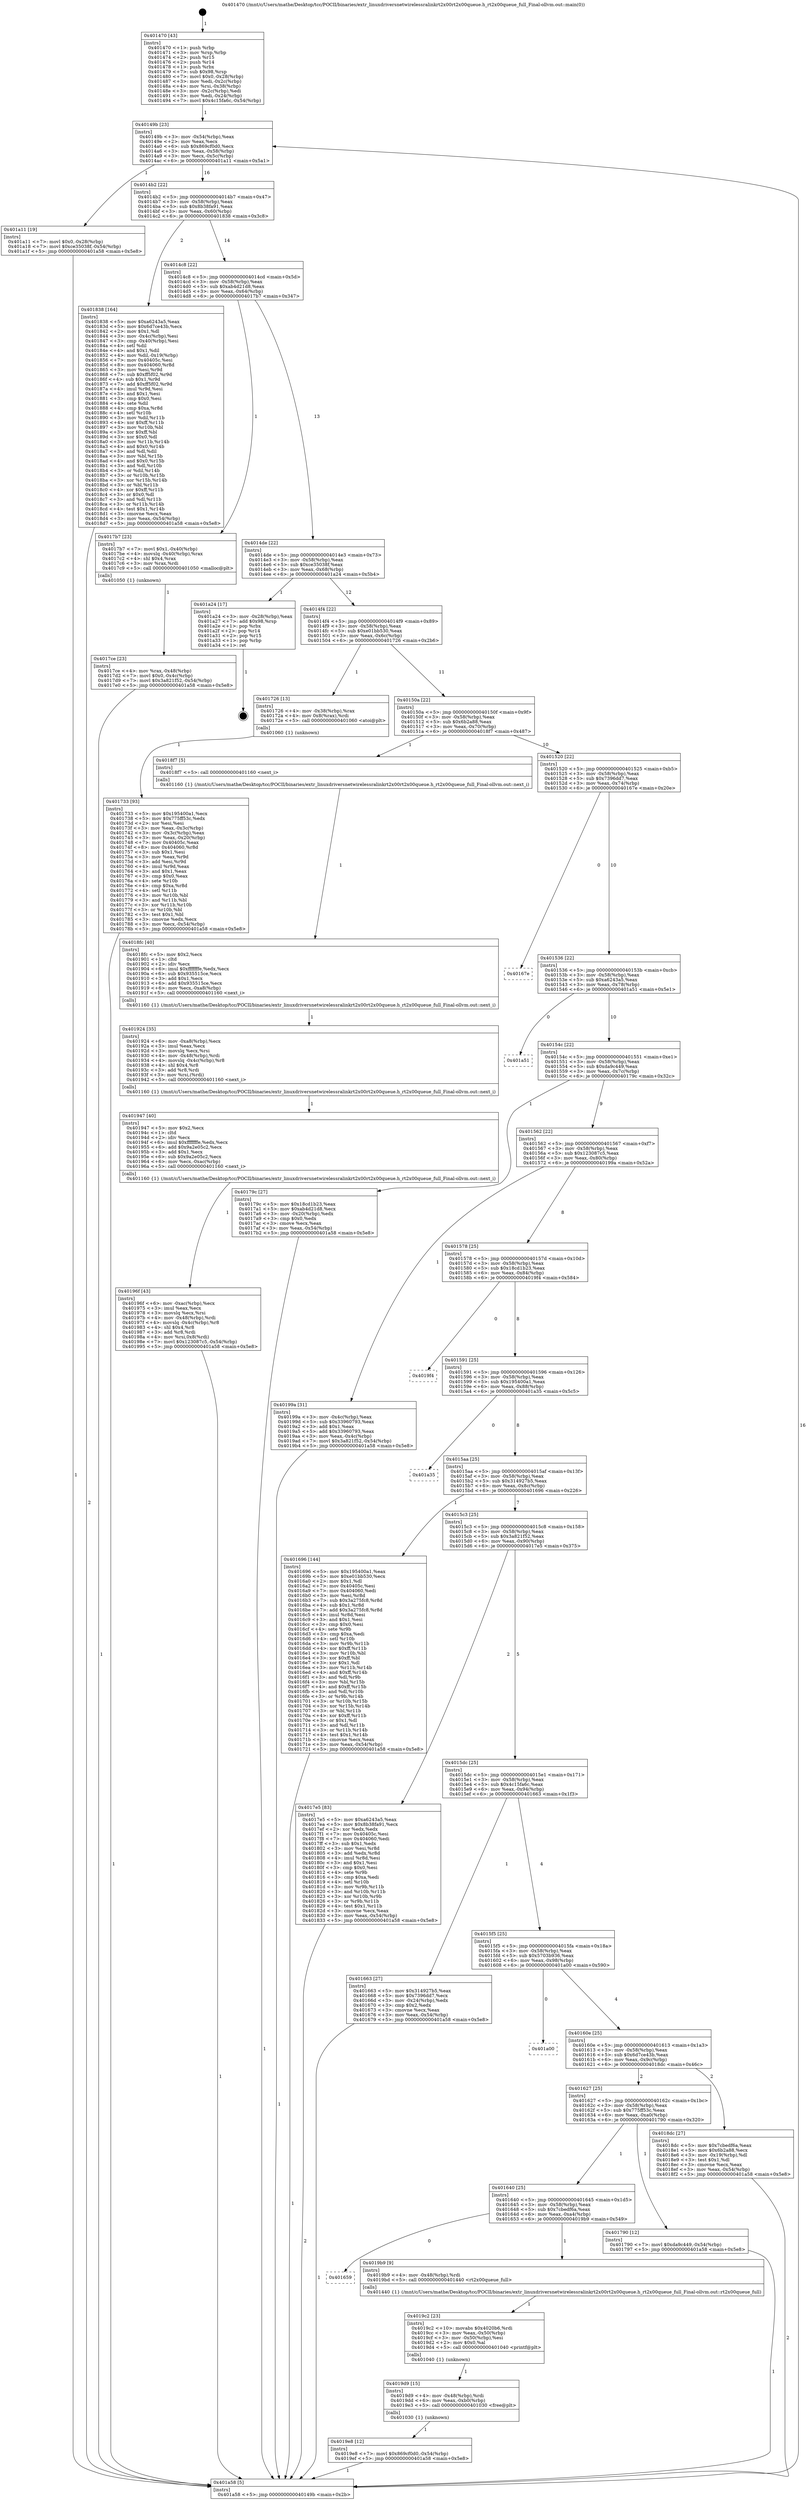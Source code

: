 digraph "0x401470" {
  label = "0x401470 (/mnt/c/Users/mathe/Desktop/tcc/POCII/binaries/extr_linuxdriversnetwirelessralinkrt2x00rt2x00queue.h_rt2x00queue_full_Final-ollvm.out::main(0))"
  labelloc = "t"
  node[shape=record]

  Entry [label="",width=0.3,height=0.3,shape=circle,fillcolor=black,style=filled]
  "0x40149b" [label="{
     0x40149b [23]\l
     | [instrs]\l
     &nbsp;&nbsp;0x40149b \<+3\>: mov -0x54(%rbp),%eax\l
     &nbsp;&nbsp;0x40149e \<+2\>: mov %eax,%ecx\l
     &nbsp;&nbsp;0x4014a0 \<+6\>: sub $0x869cf0d0,%ecx\l
     &nbsp;&nbsp;0x4014a6 \<+3\>: mov %eax,-0x58(%rbp)\l
     &nbsp;&nbsp;0x4014a9 \<+3\>: mov %ecx,-0x5c(%rbp)\l
     &nbsp;&nbsp;0x4014ac \<+6\>: je 0000000000401a11 \<main+0x5a1\>\l
  }"]
  "0x401a11" [label="{
     0x401a11 [19]\l
     | [instrs]\l
     &nbsp;&nbsp;0x401a11 \<+7\>: movl $0x0,-0x28(%rbp)\l
     &nbsp;&nbsp;0x401a18 \<+7\>: movl $0xce35038f,-0x54(%rbp)\l
     &nbsp;&nbsp;0x401a1f \<+5\>: jmp 0000000000401a58 \<main+0x5e8\>\l
  }"]
  "0x4014b2" [label="{
     0x4014b2 [22]\l
     | [instrs]\l
     &nbsp;&nbsp;0x4014b2 \<+5\>: jmp 00000000004014b7 \<main+0x47\>\l
     &nbsp;&nbsp;0x4014b7 \<+3\>: mov -0x58(%rbp),%eax\l
     &nbsp;&nbsp;0x4014ba \<+5\>: sub $0x8b38fa91,%eax\l
     &nbsp;&nbsp;0x4014bf \<+3\>: mov %eax,-0x60(%rbp)\l
     &nbsp;&nbsp;0x4014c2 \<+6\>: je 0000000000401838 \<main+0x3c8\>\l
  }"]
  Exit [label="",width=0.3,height=0.3,shape=circle,fillcolor=black,style=filled,peripheries=2]
  "0x401838" [label="{
     0x401838 [164]\l
     | [instrs]\l
     &nbsp;&nbsp;0x401838 \<+5\>: mov $0xa6243a5,%eax\l
     &nbsp;&nbsp;0x40183d \<+5\>: mov $0x6d7ce43b,%ecx\l
     &nbsp;&nbsp;0x401842 \<+2\>: mov $0x1,%dl\l
     &nbsp;&nbsp;0x401844 \<+3\>: mov -0x4c(%rbp),%esi\l
     &nbsp;&nbsp;0x401847 \<+3\>: cmp -0x40(%rbp),%esi\l
     &nbsp;&nbsp;0x40184a \<+4\>: setl %dil\l
     &nbsp;&nbsp;0x40184e \<+4\>: and $0x1,%dil\l
     &nbsp;&nbsp;0x401852 \<+4\>: mov %dil,-0x19(%rbp)\l
     &nbsp;&nbsp;0x401856 \<+7\>: mov 0x40405c,%esi\l
     &nbsp;&nbsp;0x40185d \<+8\>: mov 0x404060,%r8d\l
     &nbsp;&nbsp;0x401865 \<+3\>: mov %esi,%r9d\l
     &nbsp;&nbsp;0x401868 \<+7\>: sub $0xff5f02,%r9d\l
     &nbsp;&nbsp;0x40186f \<+4\>: sub $0x1,%r9d\l
     &nbsp;&nbsp;0x401873 \<+7\>: add $0xff5f02,%r9d\l
     &nbsp;&nbsp;0x40187a \<+4\>: imul %r9d,%esi\l
     &nbsp;&nbsp;0x40187e \<+3\>: and $0x1,%esi\l
     &nbsp;&nbsp;0x401881 \<+3\>: cmp $0x0,%esi\l
     &nbsp;&nbsp;0x401884 \<+4\>: sete %dil\l
     &nbsp;&nbsp;0x401888 \<+4\>: cmp $0xa,%r8d\l
     &nbsp;&nbsp;0x40188c \<+4\>: setl %r10b\l
     &nbsp;&nbsp;0x401890 \<+3\>: mov %dil,%r11b\l
     &nbsp;&nbsp;0x401893 \<+4\>: xor $0xff,%r11b\l
     &nbsp;&nbsp;0x401897 \<+3\>: mov %r10b,%bl\l
     &nbsp;&nbsp;0x40189a \<+3\>: xor $0xff,%bl\l
     &nbsp;&nbsp;0x40189d \<+3\>: xor $0x0,%dl\l
     &nbsp;&nbsp;0x4018a0 \<+3\>: mov %r11b,%r14b\l
     &nbsp;&nbsp;0x4018a3 \<+4\>: and $0x0,%r14b\l
     &nbsp;&nbsp;0x4018a7 \<+3\>: and %dl,%dil\l
     &nbsp;&nbsp;0x4018aa \<+3\>: mov %bl,%r15b\l
     &nbsp;&nbsp;0x4018ad \<+4\>: and $0x0,%r15b\l
     &nbsp;&nbsp;0x4018b1 \<+3\>: and %dl,%r10b\l
     &nbsp;&nbsp;0x4018b4 \<+3\>: or %dil,%r14b\l
     &nbsp;&nbsp;0x4018b7 \<+3\>: or %r10b,%r15b\l
     &nbsp;&nbsp;0x4018ba \<+3\>: xor %r15b,%r14b\l
     &nbsp;&nbsp;0x4018bd \<+3\>: or %bl,%r11b\l
     &nbsp;&nbsp;0x4018c0 \<+4\>: xor $0xff,%r11b\l
     &nbsp;&nbsp;0x4018c4 \<+3\>: or $0x0,%dl\l
     &nbsp;&nbsp;0x4018c7 \<+3\>: and %dl,%r11b\l
     &nbsp;&nbsp;0x4018ca \<+3\>: or %r11b,%r14b\l
     &nbsp;&nbsp;0x4018cd \<+4\>: test $0x1,%r14b\l
     &nbsp;&nbsp;0x4018d1 \<+3\>: cmovne %ecx,%eax\l
     &nbsp;&nbsp;0x4018d4 \<+3\>: mov %eax,-0x54(%rbp)\l
     &nbsp;&nbsp;0x4018d7 \<+5\>: jmp 0000000000401a58 \<main+0x5e8\>\l
  }"]
  "0x4014c8" [label="{
     0x4014c8 [22]\l
     | [instrs]\l
     &nbsp;&nbsp;0x4014c8 \<+5\>: jmp 00000000004014cd \<main+0x5d\>\l
     &nbsp;&nbsp;0x4014cd \<+3\>: mov -0x58(%rbp),%eax\l
     &nbsp;&nbsp;0x4014d0 \<+5\>: sub $0xab4d21d8,%eax\l
     &nbsp;&nbsp;0x4014d5 \<+3\>: mov %eax,-0x64(%rbp)\l
     &nbsp;&nbsp;0x4014d8 \<+6\>: je 00000000004017b7 \<main+0x347\>\l
  }"]
  "0x4019e8" [label="{
     0x4019e8 [12]\l
     | [instrs]\l
     &nbsp;&nbsp;0x4019e8 \<+7\>: movl $0x869cf0d0,-0x54(%rbp)\l
     &nbsp;&nbsp;0x4019ef \<+5\>: jmp 0000000000401a58 \<main+0x5e8\>\l
  }"]
  "0x4017b7" [label="{
     0x4017b7 [23]\l
     | [instrs]\l
     &nbsp;&nbsp;0x4017b7 \<+7\>: movl $0x1,-0x40(%rbp)\l
     &nbsp;&nbsp;0x4017be \<+4\>: movslq -0x40(%rbp),%rax\l
     &nbsp;&nbsp;0x4017c2 \<+4\>: shl $0x4,%rax\l
     &nbsp;&nbsp;0x4017c6 \<+3\>: mov %rax,%rdi\l
     &nbsp;&nbsp;0x4017c9 \<+5\>: call 0000000000401050 \<malloc@plt\>\l
     | [calls]\l
     &nbsp;&nbsp;0x401050 \{1\} (unknown)\l
  }"]
  "0x4014de" [label="{
     0x4014de [22]\l
     | [instrs]\l
     &nbsp;&nbsp;0x4014de \<+5\>: jmp 00000000004014e3 \<main+0x73\>\l
     &nbsp;&nbsp;0x4014e3 \<+3\>: mov -0x58(%rbp),%eax\l
     &nbsp;&nbsp;0x4014e6 \<+5\>: sub $0xce35038f,%eax\l
     &nbsp;&nbsp;0x4014eb \<+3\>: mov %eax,-0x68(%rbp)\l
     &nbsp;&nbsp;0x4014ee \<+6\>: je 0000000000401a24 \<main+0x5b4\>\l
  }"]
  "0x4019d9" [label="{
     0x4019d9 [15]\l
     | [instrs]\l
     &nbsp;&nbsp;0x4019d9 \<+4\>: mov -0x48(%rbp),%rdi\l
     &nbsp;&nbsp;0x4019dd \<+6\>: mov %eax,-0xb0(%rbp)\l
     &nbsp;&nbsp;0x4019e3 \<+5\>: call 0000000000401030 \<free@plt\>\l
     | [calls]\l
     &nbsp;&nbsp;0x401030 \{1\} (unknown)\l
  }"]
  "0x401a24" [label="{
     0x401a24 [17]\l
     | [instrs]\l
     &nbsp;&nbsp;0x401a24 \<+3\>: mov -0x28(%rbp),%eax\l
     &nbsp;&nbsp;0x401a27 \<+7\>: add $0x98,%rsp\l
     &nbsp;&nbsp;0x401a2e \<+1\>: pop %rbx\l
     &nbsp;&nbsp;0x401a2f \<+2\>: pop %r14\l
     &nbsp;&nbsp;0x401a31 \<+2\>: pop %r15\l
     &nbsp;&nbsp;0x401a33 \<+1\>: pop %rbp\l
     &nbsp;&nbsp;0x401a34 \<+1\>: ret\l
  }"]
  "0x4014f4" [label="{
     0x4014f4 [22]\l
     | [instrs]\l
     &nbsp;&nbsp;0x4014f4 \<+5\>: jmp 00000000004014f9 \<main+0x89\>\l
     &nbsp;&nbsp;0x4014f9 \<+3\>: mov -0x58(%rbp),%eax\l
     &nbsp;&nbsp;0x4014fc \<+5\>: sub $0xe01bb530,%eax\l
     &nbsp;&nbsp;0x401501 \<+3\>: mov %eax,-0x6c(%rbp)\l
     &nbsp;&nbsp;0x401504 \<+6\>: je 0000000000401726 \<main+0x2b6\>\l
  }"]
  "0x4019c2" [label="{
     0x4019c2 [23]\l
     | [instrs]\l
     &nbsp;&nbsp;0x4019c2 \<+10\>: movabs $0x4020b6,%rdi\l
     &nbsp;&nbsp;0x4019cc \<+3\>: mov %eax,-0x50(%rbp)\l
     &nbsp;&nbsp;0x4019cf \<+3\>: mov -0x50(%rbp),%esi\l
     &nbsp;&nbsp;0x4019d2 \<+2\>: mov $0x0,%al\l
     &nbsp;&nbsp;0x4019d4 \<+5\>: call 0000000000401040 \<printf@plt\>\l
     | [calls]\l
     &nbsp;&nbsp;0x401040 \{1\} (unknown)\l
  }"]
  "0x401726" [label="{
     0x401726 [13]\l
     | [instrs]\l
     &nbsp;&nbsp;0x401726 \<+4\>: mov -0x38(%rbp),%rax\l
     &nbsp;&nbsp;0x40172a \<+4\>: mov 0x8(%rax),%rdi\l
     &nbsp;&nbsp;0x40172e \<+5\>: call 0000000000401060 \<atoi@plt\>\l
     | [calls]\l
     &nbsp;&nbsp;0x401060 \{1\} (unknown)\l
  }"]
  "0x40150a" [label="{
     0x40150a [22]\l
     | [instrs]\l
     &nbsp;&nbsp;0x40150a \<+5\>: jmp 000000000040150f \<main+0x9f\>\l
     &nbsp;&nbsp;0x40150f \<+3\>: mov -0x58(%rbp),%eax\l
     &nbsp;&nbsp;0x401512 \<+5\>: sub $0x6b2a88,%eax\l
     &nbsp;&nbsp;0x401517 \<+3\>: mov %eax,-0x70(%rbp)\l
     &nbsp;&nbsp;0x40151a \<+6\>: je 00000000004018f7 \<main+0x487\>\l
  }"]
  "0x401659" [label="{
     0x401659\l
  }", style=dashed]
  "0x4018f7" [label="{
     0x4018f7 [5]\l
     | [instrs]\l
     &nbsp;&nbsp;0x4018f7 \<+5\>: call 0000000000401160 \<next_i\>\l
     | [calls]\l
     &nbsp;&nbsp;0x401160 \{1\} (/mnt/c/Users/mathe/Desktop/tcc/POCII/binaries/extr_linuxdriversnetwirelessralinkrt2x00rt2x00queue.h_rt2x00queue_full_Final-ollvm.out::next_i)\l
  }"]
  "0x401520" [label="{
     0x401520 [22]\l
     | [instrs]\l
     &nbsp;&nbsp;0x401520 \<+5\>: jmp 0000000000401525 \<main+0xb5\>\l
     &nbsp;&nbsp;0x401525 \<+3\>: mov -0x58(%rbp),%eax\l
     &nbsp;&nbsp;0x401528 \<+5\>: sub $0x7396dd7,%eax\l
     &nbsp;&nbsp;0x40152d \<+3\>: mov %eax,-0x74(%rbp)\l
     &nbsp;&nbsp;0x401530 \<+6\>: je 000000000040167e \<main+0x20e\>\l
  }"]
  "0x4019b9" [label="{
     0x4019b9 [9]\l
     | [instrs]\l
     &nbsp;&nbsp;0x4019b9 \<+4\>: mov -0x48(%rbp),%rdi\l
     &nbsp;&nbsp;0x4019bd \<+5\>: call 0000000000401440 \<rt2x00queue_full\>\l
     | [calls]\l
     &nbsp;&nbsp;0x401440 \{1\} (/mnt/c/Users/mathe/Desktop/tcc/POCII/binaries/extr_linuxdriversnetwirelessralinkrt2x00rt2x00queue.h_rt2x00queue_full_Final-ollvm.out::rt2x00queue_full)\l
  }"]
  "0x40167e" [label="{
     0x40167e\l
  }", style=dashed]
  "0x401536" [label="{
     0x401536 [22]\l
     | [instrs]\l
     &nbsp;&nbsp;0x401536 \<+5\>: jmp 000000000040153b \<main+0xcb\>\l
     &nbsp;&nbsp;0x40153b \<+3\>: mov -0x58(%rbp),%eax\l
     &nbsp;&nbsp;0x40153e \<+5\>: sub $0xa6243a5,%eax\l
     &nbsp;&nbsp;0x401543 \<+3\>: mov %eax,-0x78(%rbp)\l
     &nbsp;&nbsp;0x401546 \<+6\>: je 0000000000401a51 \<main+0x5e1\>\l
  }"]
  "0x40196f" [label="{
     0x40196f [43]\l
     | [instrs]\l
     &nbsp;&nbsp;0x40196f \<+6\>: mov -0xac(%rbp),%ecx\l
     &nbsp;&nbsp;0x401975 \<+3\>: imul %eax,%ecx\l
     &nbsp;&nbsp;0x401978 \<+3\>: movslq %ecx,%rsi\l
     &nbsp;&nbsp;0x40197b \<+4\>: mov -0x48(%rbp),%rdi\l
     &nbsp;&nbsp;0x40197f \<+4\>: movslq -0x4c(%rbp),%r8\l
     &nbsp;&nbsp;0x401983 \<+4\>: shl $0x4,%r8\l
     &nbsp;&nbsp;0x401987 \<+3\>: add %r8,%rdi\l
     &nbsp;&nbsp;0x40198a \<+4\>: mov %rsi,0x8(%rdi)\l
     &nbsp;&nbsp;0x40198e \<+7\>: movl $0x123087c5,-0x54(%rbp)\l
     &nbsp;&nbsp;0x401995 \<+5\>: jmp 0000000000401a58 \<main+0x5e8\>\l
  }"]
  "0x401a51" [label="{
     0x401a51\l
  }", style=dashed]
  "0x40154c" [label="{
     0x40154c [22]\l
     | [instrs]\l
     &nbsp;&nbsp;0x40154c \<+5\>: jmp 0000000000401551 \<main+0xe1\>\l
     &nbsp;&nbsp;0x401551 \<+3\>: mov -0x58(%rbp),%eax\l
     &nbsp;&nbsp;0x401554 \<+5\>: sub $0xda9c449,%eax\l
     &nbsp;&nbsp;0x401559 \<+3\>: mov %eax,-0x7c(%rbp)\l
     &nbsp;&nbsp;0x40155c \<+6\>: je 000000000040179c \<main+0x32c\>\l
  }"]
  "0x401947" [label="{
     0x401947 [40]\l
     | [instrs]\l
     &nbsp;&nbsp;0x401947 \<+5\>: mov $0x2,%ecx\l
     &nbsp;&nbsp;0x40194c \<+1\>: cltd\l
     &nbsp;&nbsp;0x40194d \<+2\>: idiv %ecx\l
     &nbsp;&nbsp;0x40194f \<+6\>: imul $0xfffffffe,%edx,%ecx\l
     &nbsp;&nbsp;0x401955 \<+6\>: add $0x9a2e05c2,%ecx\l
     &nbsp;&nbsp;0x40195b \<+3\>: add $0x1,%ecx\l
     &nbsp;&nbsp;0x40195e \<+6\>: sub $0x9a2e05c2,%ecx\l
     &nbsp;&nbsp;0x401964 \<+6\>: mov %ecx,-0xac(%rbp)\l
     &nbsp;&nbsp;0x40196a \<+5\>: call 0000000000401160 \<next_i\>\l
     | [calls]\l
     &nbsp;&nbsp;0x401160 \{1\} (/mnt/c/Users/mathe/Desktop/tcc/POCII/binaries/extr_linuxdriversnetwirelessralinkrt2x00rt2x00queue.h_rt2x00queue_full_Final-ollvm.out::next_i)\l
  }"]
  "0x40179c" [label="{
     0x40179c [27]\l
     | [instrs]\l
     &nbsp;&nbsp;0x40179c \<+5\>: mov $0x18cd1b23,%eax\l
     &nbsp;&nbsp;0x4017a1 \<+5\>: mov $0xab4d21d8,%ecx\l
     &nbsp;&nbsp;0x4017a6 \<+3\>: mov -0x20(%rbp),%edx\l
     &nbsp;&nbsp;0x4017a9 \<+3\>: cmp $0x0,%edx\l
     &nbsp;&nbsp;0x4017ac \<+3\>: cmove %ecx,%eax\l
     &nbsp;&nbsp;0x4017af \<+3\>: mov %eax,-0x54(%rbp)\l
     &nbsp;&nbsp;0x4017b2 \<+5\>: jmp 0000000000401a58 \<main+0x5e8\>\l
  }"]
  "0x401562" [label="{
     0x401562 [22]\l
     | [instrs]\l
     &nbsp;&nbsp;0x401562 \<+5\>: jmp 0000000000401567 \<main+0xf7\>\l
     &nbsp;&nbsp;0x401567 \<+3\>: mov -0x58(%rbp),%eax\l
     &nbsp;&nbsp;0x40156a \<+5\>: sub $0x123087c5,%eax\l
     &nbsp;&nbsp;0x40156f \<+3\>: mov %eax,-0x80(%rbp)\l
     &nbsp;&nbsp;0x401572 \<+6\>: je 000000000040199a \<main+0x52a\>\l
  }"]
  "0x401924" [label="{
     0x401924 [35]\l
     | [instrs]\l
     &nbsp;&nbsp;0x401924 \<+6\>: mov -0xa8(%rbp),%ecx\l
     &nbsp;&nbsp;0x40192a \<+3\>: imul %eax,%ecx\l
     &nbsp;&nbsp;0x40192d \<+3\>: movslq %ecx,%rsi\l
     &nbsp;&nbsp;0x401930 \<+4\>: mov -0x48(%rbp),%rdi\l
     &nbsp;&nbsp;0x401934 \<+4\>: movslq -0x4c(%rbp),%r8\l
     &nbsp;&nbsp;0x401938 \<+4\>: shl $0x4,%r8\l
     &nbsp;&nbsp;0x40193c \<+3\>: add %r8,%rdi\l
     &nbsp;&nbsp;0x40193f \<+3\>: mov %rsi,(%rdi)\l
     &nbsp;&nbsp;0x401942 \<+5\>: call 0000000000401160 \<next_i\>\l
     | [calls]\l
     &nbsp;&nbsp;0x401160 \{1\} (/mnt/c/Users/mathe/Desktop/tcc/POCII/binaries/extr_linuxdriversnetwirelessralinkrt2x00rt2x00queue.h_rt2x00queue_full_Final-ollvm.out::next_i)\l
  }"]
  "0x40199a" [label="{
     0x40199a [31]\l
     | [instrs]\l
     &nbsp;&nbsp;0x40199a \<+3\>: mov -0x4c(%rbp),%eax\l
     &nbsp;&nbsp;0x40199d \<+5\>: sub $0x33960793,%eax\l
     &nbsp;&nbsp;0x4019a2 \<+3\>: add $0x1,%eax\l
     &nbsp;&nbsp;0x4019a5 \<+5\>: add $0x33960793,%eax\l
     &nbsp;&nbsp;0x4019aa \<+3\>: mov %eax,-0x4c(%rbp)\l
     &nbsp;&nbsp;0x4019ad \<+7\>: movl $0x3a821f52,-0x54(%rbp)\l
     &nbsp;&nbsp;0x4019b4 \<+5\>: jmp 0000000000401a58 \<main+0x5e8\>\l
  }"]
  "0x401578" [label="{
     0x401578 [25]\l
     | [instrs]\l
     &nbsp;&nbsp;0x401578 \<+5\>: jmp 000000000040157d \<main+0x10d\>\l
     &nbsp;&nbsp;0x40157d \<+3\>: mov -0x58(%rbp),%eax\l
     &nbsp;&nbsp;0x401580 \<+5\>: sub $0x18cd1b23,%eax\l
     &nbsp;&nbsp;0x401585 \<+6\>: mov %eax,-0x84(%rbp)\l
     &nbsp;&nbsp;0x40158b \<+6\>: je 00000000004019f4 \<main+0x584\>\l
  }"]
  "0x4018fc" [label="{
     0x4018fc [40]\l
     | [instrs]\l
     &nbsp;&nbsp;0x4018fc \<+5\>: mov $0x2,%ecx\l
     &nbsp;&nbsp;0x401901 \<+1\>: cltd\l
     &nbsp;&nbsp;0x401902 \<+2\>: idiv %ecx\l
     &nbsp;&nbsp;0x401904 \<+6\>: imul $0xfffffffe,%edx,%ecx\l
     &nbsp;&nbsp;0x40190a \<+6\>: sub $0x935515ce,%ecx\l
     &nbsp;&nbsp;0x401910 \<+3\>: add $0x1,%ecx\l
     &nbsp;&nbsp;0x401913 \<+6\>: add $0x935515ce,%ecx\l
     &nbsp;&nbsp;0x401919 \<+6\>: mov %ecx,-0xa8(%rbp)\l
     &nbsp;&nbsp;0x40191f \<+5\>: call 0000000000401160 \<next_i\>\l
     | [calls]\l
     &nbsp;&nbsp;0x401160 \{1\} (/mnt/c/Users/mathe/Desktop/tcc/POCII/binaries/extr_linuxdriversnetwirelessralinkrt2x00rt2x00queue.h_rt2x00queue_full_Final-ollvm.out::next_i)\l
  }"]
  "0x4019f4" [label="{
     0x4019f4\l
  }", style=dashed]
  "0x401591" [label="{
     0x401591 [25]\l
     | [instrs]\l
     &nbsp;&nbsp;0x401591 \<+5\>: jmp 0000000000401596 \<main+0x126\>\l
     &nbsp;&nbsp;0x401596 \<+3\>: mov -0x58(%rbp),%eax\l
     &nbsp;&nbsp;0x401599 \<+5\>: sub $0x195400a1,%eax\l
     &nbsp;&nbsp;0x40159e \<+6\>: mov %eax,-0x88(%rbp)\l
     &nbsp;&nbsp;0x4015a4 \<+6\>: je 0000000000401a35 \<main+0x5c5\>\l
  }"]
  "0x4017ce" [label="{
     0x4017ce [23]\l
     | [instrs]\l
     &nbsp;&nbsp;0x4017ce \<+4\>: mov %rax,-0x48(%rbp)\l
     &nbsp;&nbsp;0x4017d2 \<+7\>: movl $0x0,-0x4c(%rbp)\l
     &nbsp;&nbsp;0x4017d9 \<+7\>: movl $0x3a821f52,-0x54(%rbp)\l
     &nbsp;&nbsp;0x4017e0 \<+5\>: jmp 0000000000401a58 \<main+0x5e8\>\l
  }"]
  "0x401a35" [label="{
     0x401a35\l
  }", style=dashed]
  "0x4015aa" [label="{
     0x4015aa [25]\l
     | [instrs]\l
     &nbsp;&nbsp;0x4015aa \<+5\>: jmp 00000000004015af \<main+0x13f\>\l
     &nbsp;&nbsp;0x4015af \<+3\>: mov -0x58(%rbp),%eax\l
     &nbsp;&nbsp;0x4015b2 \<+5\>: sub $0x314927b5,%eax\l
     &nbsp;&nbsp;0x4015b7 \<+6\>: mov %eax,-0x8c(%rbp)\l
     &nbsp;&nbsp;0x4015bd \<+6\>: je 0000000000401696 \<main+0x226\>\l
  }"]
  "0x401640" [label="{
     0x401640 [25]\l
     | [instrs]\l
     &nbsp;&nbsp;0x401640 \<+5\>: jmp 0000000000401645 \<main+0x1d5\>\l
     &nbsp;&nbsp;0x401645 \<+3\>: mov -0x58(%rbp),%eax\l
     &nbsp;&nbsp;0x401648 \<+5\>: sub $0x7cbedf6a,%eax\l
     &nbsp;&nbsp;0x40164d \<+6\>: mov %eax,-0xa4(%rbp)\l
     &nbsp;&nbsp;0x401653 \<+6\>: je 00000000004019b9 \<main+0x549\>\l
  }"]
  "0x401696" [label="{
     0x401696 [144]\l
     | [instrs]\l
     &nbsp;&nbsp;0x401696 \<+5\>: mov $0x195400a1,%eax\l
     &nbsp;&nbsp;0x40169b \<+5\>: mov $0xe01bb530,%ecx\l
     &nbsp;&nbsp;0x4016a0 \<+2\>: mov $0x1,%dl\l
     &nbsp;&nbsp;0x4016a2 \<+7\>: mov 0x40405c,%esi\l
     &nbsp;&nbsp;0x4016a9 \<+7\>: mov 0x404060,%edi\l
     &nbsp;&nbsp;0x4016b0 \<+3\>: mov %esi,%r8d\l
     &nbsp;&nbsp;0x4016b3 \<+7\>: sub $0x3a275fc8,%r8d\l
     &nbsp;&nbsp;0x4016ba \<+4\>: sub $0x1,%r8d\l
     &nbsp;&nbsp;0x4016be \<+7\>: add $0x3a275fc8,%r8d\l
     &nbsp;&nbsp;0x4016c5 \<+4\>: imul %r8d,%esi\l
     &nbsp;&nbsp;0x4016c9 \<+3\>: and $0x1,%esi\l
     &nbsp;&nbsp;0x4016cc \<+3\>: cmp $0x0,%esi\l
     &nbsp;&nbsp;0x4016cf \<+4\>: sete %r9b\l
     &nbsp;&nbsp;0x4016d3 \<+3\>: cmp $0xa,%edi\l
     &nbsp;&nbsp;0x4016d6 \<+4\>: setl %r10b\l
     &nbsp;&nbsp;0x4016da \<+3\>: mov %r9b,%r11b\l
     &nbsp;&nbsp;0x4016dd \<+4\>: xor $0xff,%r11b\l
     &nbsp;&nbsp;0x4016e1 \<+3\>: mov %r10b,%bl\l
     &nbsp;&nbsp;0x4016e4 \<+3\>: xor $0xff,%bl\l
     &nbsp;&nbsp;0x4016e7 \<+3\>: xor $0x1,%dl\l
     &nbsp;&nbsp;0x4016ea \<+3\>: mov %r11b,%r14b\l
     &nbsp;&nbsp;0x4016ed \<+4\>: and $0xff,%r14b\l
     &nbsp;&nbsp;0x4016f1 \<+3\>: and %dl,%r9b\l
     &nbsp;&nbsp;0x4016f4 \<+3\>: mov %bl,%r15b\l
     &nbsp;&nbsp;0x4016f7 \<+4\>: and $0xff,%r15b\l
     &nbsp;&nbsp;0x4016fb \<+3\>: and %dl,%r10b\l
     &nbsp;&nbsp;0x4016fe \<+3\>: or %r9b,%r14b\l
     &nbsp;&nbsp;0x401701 \<+3\>: or %r10b,%r15b\l
     &nbsp;&nbsp;0x401704 \<+3\>: xor %r15b,%r14b\l
     &nbsp;&nbsp;0x401707 \<+3\>: or %bl,%r11b\l
     &nbsp;&nbsp;0x40170a \<+4\>: xor $0xff,%r11b\l
     &nbsp;&nbsp;0x40170e \<+3\>: or $0x1,%dl\l
     &nbsp;&nbsp;0x401711 \<+3\>: and %dl,%r11b\l
     &nbsp;&nbsp;0x401714 \<+3\>: or %r11b,%r14b\l
     &nbsp;&nbsp;0x401717 \<+4\>: test $0x1,%r14b\l
     &nbsp;&nbsp;0x40171b \<+3\>: cmovne %ecx,%eax\l
     &nbsp;&nbsp;0x40171e \<+3\>: mov %eax,-0x54(%rbp)\l
     &nbsp;&nbsp;0x401721 \<+5\>: jmp 0000000000401a58 \<main+0x5e8\>\l
  }"]
  "0x4015c3" [label="{
     0x4015c3 [25]\l
     | [instrs]\l
     &nbsp;&nbsp;0x4015c3 \<+5\>: jmp 00000000004015c8 \<main+0x158\>\l
     &nbsp;&nbsp;0x4015c8 \<+3\>: mov -0x58(%rbp),%eax\l
     &nbsp;&nbsp;0x4015cb \<+5\>: sub $0x3a821f52,%eax\l
     &nbsp;&nbsp;0x4015d0 \<+6\>: mov %eax,-0x90(%rbp)\l
     &nbsp;&nbsp;0x4015d6 \<+6\>: je 00000000004017e5 \<main+0x375\>\l
  }"]
  "0x401790" [label="{
     0x401790 [12]\l
     | [instrs]\l
     &nbsp;&nbsp;0x401790 \<+7\>: movl $0xda9c449,-0x54(%rbp)\l
     &nbsp;&nbsp;0x401797 \<+5\>: jmp 0000000000401a58 \<main+0x5e8\>\l
  }"]
  "0x4017e5" [label="{
     0x4017e5 [83]\l
     | [instrs]\l
     &nbsp;&nbsp;0x4017e5 \<+5\>: mov $0xa6243a5,%eax\l
     &nbsp;&nbsp;0x4017ea \<+5\>: mov $0x8b38fa91,%ecx\l
     &nbsp;&nbsp;0x4017ef \<+2\>: xor %edx,%edx\l
     &nbsp;&nbsp;0x4017f1 \<+7\>: mov 0x40405c,%esi\l
     &nbsp;&nbsp;0x4017f8 \<+7\>: mov 0x404060,%edi\l
     &nbsp;&nbsp;0x4017ff \<+3\>: sub $0x1,%edx\l
     &nbsp;&nbsp;0x401802 \<+3\>: mov %esi,%r8d\l
     &nbsp;&nbsp;0x401805 \<+3\>: add %edx,%r8d\l
     &nbsp;&nbsp;0x401808 \<+4\>: imul %r8d,%esi\l
     &nbsp;&nbsp;0x40180c \<+3\>: and $0x1,%esi\l
     &nbsp;&nbsp;0x40180f \<+3\>: cmp $0x0,%esi\l
     &nbsp;&nbsp;0x401812 \<+4\>: sete %r9b\l
     &nbsp;&nbsp;0x401816 \<+3\>: cmp $0xa,%edi\l
     &nbsp;&nbsp;0x401819 \<+4\>: setl %r10b\l
     &nbsp;&nbsp;0x40181d \<+3\>: mov %r9b,%r11b\l
     &nbsp;&nbsp;0x401820 \<+3\>: and %r10b,%r11b\l
     &nbsp;&nbsp;0x401823 \<+3\>: xor %r10b,%r9b\l
     &nbsp;&nbsp;0x401826 \<+3\>: or %r9b,%r11b\l
     &nbsp;&nbsp;0x401829 \<+4\>: test $0x1,%r11b\l
     &nbsp;&nbsp;0x40182d \<+3\>: cmovne %ecx,%eax\l
     &nbsp;&nbsp;0x401830 \<+3\>: mov %eax,-0x54(%rbp)\l
     &nbsp;&nbsp;0x401833 \<+5\>: jmp 0000000000401a58 \<main+0x5e8\>\l
  }"]
  "0x4015dc" [label="{
     0x4015dc [25]\l
     | [instrs]\l
     &nbsp;&nbsp;0x4015dc \<+5\>: jmp 00000000004015e1 \<main+0x171\>\l
     &nbsp;&nbsp;0x4015e1 \<+3\>: mov -0x58(%rbp),%eax\l
     &nbsp;&nbsp;0x4015e4 \<+5\>: sub $0x4c15fa6c,%eax\l
     &nbsp;&nbsp;0x4015e9 \<+6\>: mov %eax,-0x94(%rbp)\l
     &nbsp;&nbsp;0x4015ef \<+6\>: je 0000000000401663 \<main+0x1f3\>\l
  }"]
  "0x401627" [label="{
     0x401627 [25]\l
     | [instrs]\l
     &nbsp;&nbsp;0x401627 \<+5\>: jmp 000000000040162c \<main+0x1bc\>\l
     &nbsp;&nbsp;0x40162c \<+3\>: mov -0x58(%rbp),%eax\l
     &nbsp;&nbsp;0x40162f \<+5\>: sub $0x775ff53c,%eax\l
     &nbsp;&nbsp;0x401634 \<+6\>: mov %eax,-0xa0(%rbp)\l
     &nbsp;&nbsp;0x40163a \<+6\>: je 0000000000401790 \<main+0x320\>\l
  }"]
  "0x401663" [label="{
     0x401663 [27]\l
     | [instrs]\l
     &nbsp;&nbsp;0x401663 \<+5\>: mov $0x314927b5,%eax\l
     &nbsp;&nbsp;0x401668 \<+5\>: mov $0x7396dd7,%ecx\l
     &nbsp;&nbsp;0x40166d \<+3\>: mov -0x24(%rbp),%edx\l
     &nbsp;&nbsp;0x401670 \<+3\>: cmp $0x2,%edx\l
     &nbsp;&nbsp;0x401673 \<+3\>: cmovne %ecx,%eax\l
     &nbsp;&nbsp;0x401676 \<+3\>: mov %eax,-0x54(%rbp)\l
     &nbsp;&nbsp;0x401679 \<+5\>: jmp 0000000000401a58 \<main+0x5e8\>\l
  }"]
  "0x4015f5" [label="{
     0x4015f5 [25]\l
     | [instrs]\l
     &nbsp;&nbsp;0x4015f5 \<+5\>: jmp 00000000004015fa \<main+0x18a\>\l
     &nbsp;&nbsp;0x4015fa \<+3\>: mov -0x58(%rbp),%eax\l
     &nbsp;&nbsp;0x4015fd \<+5\>: sub $0x5703b936,%eax\l
     &nbsp;&nbsp;0x401602 \<+6\>: mov %eax,-0x98(%rbp)\l
     &nbsp;&nbsp;0x401608 \<+6\>: je 0000000000401a00 \<main+0x590\>\l
  }"]
  "0x401a58" [label="{
     0x401a58 [5]\l
     | [instrs]\l
     &nbsp;&nbsp;0x401a58 \<+5\>: jmp 000000000040149b \<main+0x2b\>\l
  }"]
  "0x401470" [label="{
     0x401470 [43]\l
     | [instrs]\l
     &nbsp;&nbsp;0x401470 \<+1\>: push %rbp\l
     &nbsp;&nbsp;0x401471 \<+3\>: mov %rsp,%rbp\l
     &nbsp;&nbsp;0x401474 \<+2\>: push %r15\l
     &nbsp;&nbsp;0x401476 \<+2\>: push %r14\l
     &nbsp;&nbsp;0x401478 \<+1\>: push %rbx\l
     &nbsp;&nbsp;0x401479 \<+7\>: sub $0x98,%rsp\l
     &nbsp;&nbsp;0x401480 \<+7\>: movl $0x0,-0x28(%rbp)\l
     &nbsp;&nbsp;0x401487 \<+3\>: mov %edi,-0x2c(%rbp)\l
     &nbsp;&nbsp;0x40148a \<+4\>: mov %rsi,-0x38(%rbp)\l
     &nbsp;&nbsp;0x40148e \<+3\>: mov -0x2c(%rbp),%edi\l
     &nbsp;&nbsp;0x401491 \<+3\>: mov %edi,-0x24(%rbp)\l
     &nbsp;&nbsp;0x401494 \<+7\>: movl $0x4c15fa6c,-0x54(%rbp)\l
  }"]
  "0x401733" [label="{
     0x401733 [93]\l
     | [instrs]\l
     &nbsp;&nbsp;0x401733 \<+5\>: mov $0x195400a1,%ecx\l
     &nbsp;&nbsp;0x401738 \<+5\>: mov $0x775ff53c,%edx\l
     &nbsp;&nbsp;0x40173d \<+2\>: xor %esi,%esi\l
     &nbsp;&nbsp;0x40173f \<+3\>: mov %eax,-0x3c(%rbp)\l
     &nbsp;&nbsp;0x401742 \<+3\>: mov -0x3c(%rbp),%eax\l
     &nbsp;&nbsp;0x401745 \<+3\>: mov %eax,-0x20(%rbp)\l
     &nbsp;&nbsp;0x401748 \<+7\>: mov 0x40405c,%eax\l
     &nbsp;&nbsp;0x40174f \<+8\>: mov 0x404060,%r8d\l
     &nbsp;&nbsp;0x401757 \<+3\>: sub $0x1,%esi\l
     &nbsp;&nbsp;0x40175a \<+3\>: mov %eax,%r9d\l
     &nbsp;&nbsp;0x40175d \<+3\>: add %esi,%r9d\l
     &nbsp;&nbsp;0x401760 \<+4\>: imul %r9d,%eax\l
     &nbsp;&nbsp;0x401764 \<+3\>: and $0x1,%eax\l
     &nbsp;&nbsp;0x401767 \<+3\>: cmp $0x0,%eax\l
     &nbsp;&nbsp;0x40176a \<+4\>: sete %r10b\l
     &nbsp;&nbsp;0x40176e \<+4\>: cmp $0xa,%r8d\l
     &nbsp;&nbsp;0x401772 \<+4\>: setl %r11b\l
     &nbsp;&nbsp;0x401776 \<+3\>: mov %r10b,%bl\l
     &nbsp;&nbsp;0x401779 \<+3\>: and %r11b,%bl\l
     &nbsp;&nbsp;0x40177c \<+3\>: xor %r11b,%r10b\l
     &nbsp;&nbsp;0x40177f \<+3\>: or %r10b,%bl\l
     &nbsp;&nbsp;0x401782 \<+3\>: test $0x1,%bl\l
     &nbsp;&nbsp;0x401785 \<+3\>: cmovne %edx,%ecx\l
     &nbsp;&nbsp;0x401788 \<+3\>: mov %ecx,-0x54(%rbp)\l
     &nbsp;&nbsp;0x40178b \<+5\>: jmp 0000000000401a58 \<main+0x5e8\>\l
  }"]
  "0x4018dc" [label="{
     0x4018dc [27]\l
     | [instrs]\l
     &nbsp;&nbsp;0x4018dc \<+5\>: mov $0x7cbedf6a,%eax\l
     &nbsp;&nbsp;0x4018e1 \<+5\>: mov $0x6b2a88,%ecx\l
     &nbsp;&nbsp;0x4018e6 \<+3\>: mov -0x19(%rbp),%dl\l
     &nbsp;&nbsp;0x4018e9 \<+3\>: test $0x1,%dl\l
     &nbsp;&nbsp;0x4018ec \<+3\>: cmovne %ecx,%eax\l
     &nbsp;&nbsp;0x4018ef \<+3\>: mov %eax,-0x54(%rbp)\l
     &nbsp;&nbsp;0x4018f2 \<+5\>: jmp 0000000000401a58 \<main+0x5e8\>\l
  }"]
  "0x401a00" [label="{
     0x401a00\l
  }", style=dashed]
  "0x40160e" [label="{
     0x40160e [25]\l
     | [instrs]\l
     &nbsp;&nbsp;0x40160e \<+5\>: jmp 0000000000401613 \<main+0x1a3\>\l
     &nbsp;&nbsp;0x401613 \<+3\>: mov -0x58(%rbp),%eax\l
     &nbsp;&nbsp;0x401616 \<+5\>: sub $0x6d7ce43b,%eax\l
     &nbsp;&nbsp;0x40161b \<+6\>: mov %eax,-0x9c(%rbp)\l
     &nbsp;&nbsp;0x401621 \<+6\>: je 00000000004018dc \<main+0x46c\>\l
  }"]
  Entry -> "0x401470" [label=" 1"]
  "0x40149b" -> "0x401a11" [label=" 1"]
  "0x40149b" -> "0x4014b2" [label=" 16"]
  "0x401a24" -> Exit [label=" 1"]
  "0x4014b2" -> "0x401838" [label=" 2"]
  "0x4014b2" -> "0x4014c8" [label=" 14"]
  "0x401a11" -> "0x401a58" [label=" 1"]
  "0x4014c8" -> "0x4017b7" [label=" 1"]
  "0x4014c8" -> "0x4014de" [label=" 13"]
  "0x4019e8" -> "0x401a58" [label=" 1"]
  "0x4014de" -> "0x401a24" [label=" 1"]
  "0x4014de" -> "0x4014f4" [label=" 12"]
  "0x4019d9" -> "0x4019e8" [label=" 1"]
  "0x4014f4" -> "0x401726" [label=" 1"]
  "0x4014f4" -> "0x40150a" [label=" 11"]
  "0x4019c2" -> "0x4019d9" [label=" 1"]
  "0x40150a" -> "0x4018f7" [label=" 1"]
  "0x40150a" -> "0x401520" [label=" 10"]
  "0x4019b9" -> "0x4019c2" [label=" 1"]
  "0x401520" -> "0x40167e" [label=" 0"]
  "0x401520" -> "0x401536" [label=" 10"]
  "0x401640" -> "0x401659" [label=" 0"]
  "0x401536" -> "0x401a51" [label=" 0"]
  "0x401536" -> "0x40154c" [label=" 10"]
  "0x401640" -> "0x4019b9" [label=" 1"]
  "0x40154c" -> "0x40179c" [label=" 1"]
  "0x40154c" -> "0x401562" [label=" 9"]
  "0x40199a" -> "0x401a58" [label=" 1"]
  "0x401562" -> "0x40199a" [label=" 1"]
  "0x401562" -> "0x401578" [label=" 8"]
  "0x40196f" -> "0x401a58" [label=" 1"]
  "0x401578" -> "0x4019f4" [label=" 0"]
  "0x401578" -> "0x401591" [label=" 8"]
  "0x401947" -> "0x40196f" [label=" 1"]
  "0x401591" -> "0x401a35" [label=" 0"]
  "0x401591" -> "0x4015aa" [label=" 8"]
  "0x401924" -> "0x401947" [label=" 1"]
  "0x4015aa" -> "0x401696" [label=" 1"]
  "0x4015aa" -> "0x4015c3" [label=" 7"]
  "0x4018fc" -> "0x401924" [label=" 1"]
  "0x4015c3" -> "0x4017e5" [label=" 2"]
  "0x4015c3" -> "0x4015dc" [label=" 5"]
  "0x4018f7" -> "0x4018fc" [label=" 1"]
  "0x4015dc" -> "0x401663" [label=" 1"]
  "0x4015dc" -> "0x4015f5" [label=" 4"]
  "0x401663" -> "0x401a58" [label=" 1"]
  "0x401470" -> "0x40149b" [label=" 1"]
  "0x401a58" -> "0x40149b" [label=" 16"]
  "0x401696" -> "0x401a58" [label=" 1"]
  "0x401726" -> "0x401733" [label=" 1"]
  "0x401733" -> "0x401a58" [label=" 1"]
  "0x401838" -> "0x401a58" [label=" 2"]
  "0x4015f5" -> "0x401a00" [label=" 0"]
  "0x4015f5" -> "0x40160e" [label=" 4"]
  "0x4017e5" -> "0x401a58" [label=" 2"]
  "0x40160e" -> "0x4018dc" [label=" 2"]
  "0x40160e" -> "0x401627" [label=" 2"]
  "0x4018dc" -> "0x401a58" [label=" 2"]
  "0x401627" -> "0x401790" [label=" 1"]
  "0x401627" -> "0x401640" [label=" 1"]
  "0x401790" -> "0x401a58" [label=" 1"]
  "0x40179c" -> "0x401a58" [label=" 1"]
  "0x4017b7" -> "0x4017ce" [label=" 1"]
  "0x4017ce" -> "0x401a58" [label=" 1"]
}
